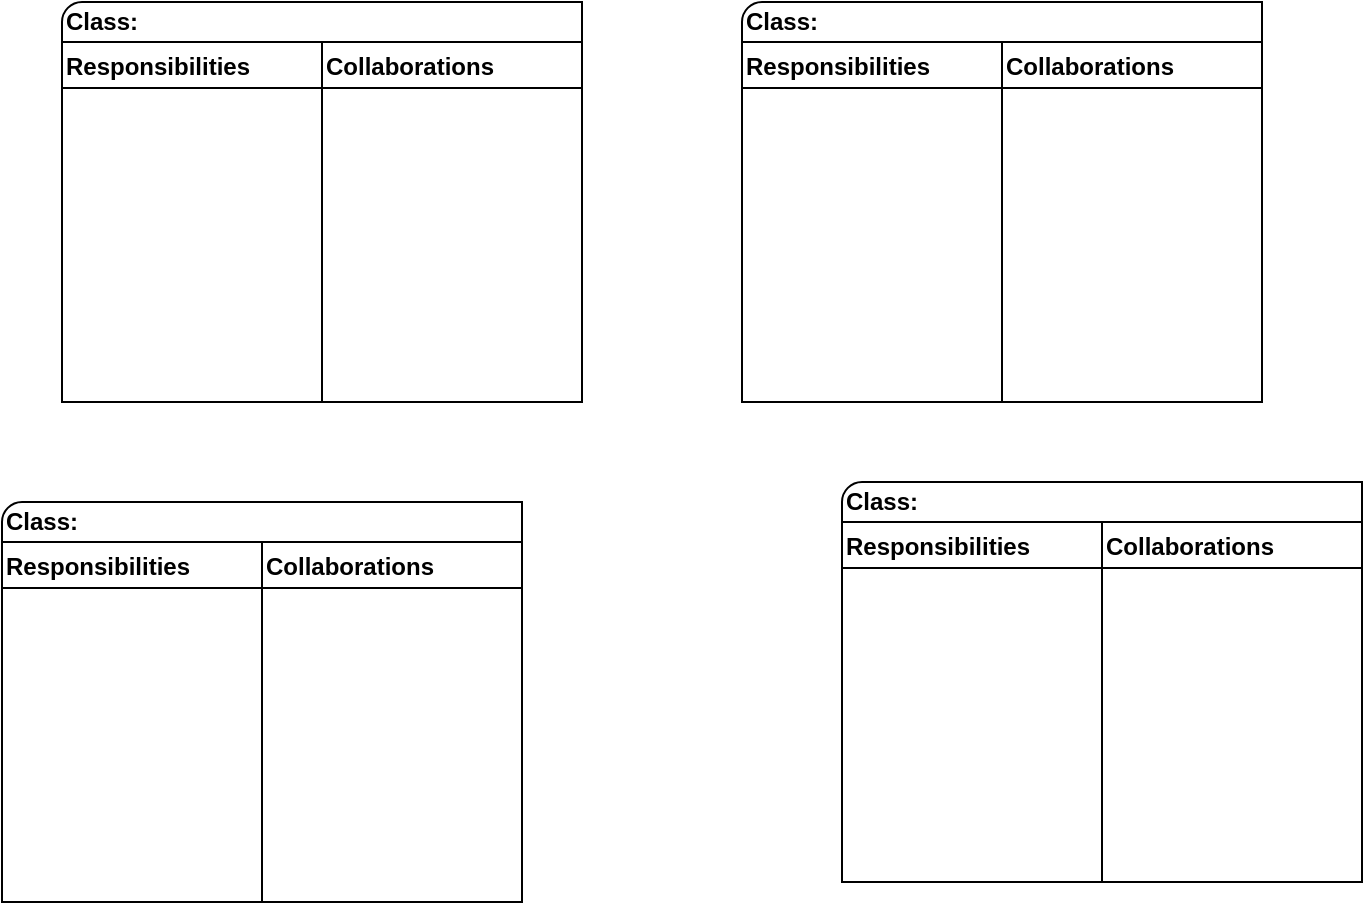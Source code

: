 <mxfile version="15.5.3" type="github">
  <diagram id="zpcQQFXpKKOXDBpBT5Iq" name="Page-1">
    <mxGraphModel dx="711" dy="859" grid="1" gridSize="10" guides="1" tooltips="1" connect="1" arrows="1" fold="1" page="1" pageScale="1" pageWidth="827" pageHeight="1169" math="0" shadow="0">
      <root>
        <mxCell id="0" />
        <mxCell id="1" parent="0" />
        <mxCell id="aV5-zZEt5HdxQ8EFgEAb-17" value="Responsibilities" style="swimlane;align=left;" vertex="1" parent="1">
          <mxGeometry x="60" y="80" width="130" height="180" as="geometry" />
        </mxCell>
        <mxCell id="aV5-zZEt5HdxQ8EFgEAb-18" value="Collaborations" style="swimlane;align=left;" vertex="1" parent="1">
          <mxGeometry x="190" y="80" width="130" height="180" as="geometry" />
        </mxCell>
        <mxCell id="aV5-zZEt5HdxQ8EFgEAb-22" value="&lt;b&gt;Class:&lt;/b&gt;" style="verticalLabelPosition=middle;verticalAlign=middle;html=1;shape=mxgraph.basic.corner_round_rect;dx=6;labelPosition=center;align=left;" vertex="1" parent="1">
          <mxGeometry x="60" y="60" width="260" height="20" as="geometry" />
        </mxCell>
        <mxCell id="aV5-zZEt5HdxQ8EFgEAb-23" value="Responsibilities" style="swimlane;align=left;" vertex="1" parent="1">
          <mxGeometry x="400" y="80" width="130" height="180" as="geometry" />
        </mxCell>
        <mxCell id="aV5-zZEt5HdxQ8EFgEAb-24" value="Collaborations" style="swimlane;align=left;" vertex="1" parent="1">
          <mxGeometry x="530" y="80" width="130" height="180" as="geometry" />
        </mxCell>
        <mxCell id="aV5-zZEt5HdxQ8EFgEAb-25" value="&lt;b&gt;Class:&lt;/b&gt;" style="verticalLabelPosition=middle;verticalAlign=middle;html=1;shape=mxgraph.basic.corner_round_rect;dx=6;labelPosition=center;align=left;" vertex="1" parent="1">
          <mxGeometry x="400" y="60" width="260" height="20" as="geometry" />
        </mxCell>
        <mxCell id="aV5-zZEt5HdxQ8EFgEAb-26" value="Responsibilities" style="swimlane;align=left;" vertex="1" parent="1">
          <mxGeometry x="30" y="330" width="130" height="180" as="geometry" />
        </mxCell>
        <mxCell id="aV5-zZEt5HdxQ8EFgEAb-27" value="Collaborations" style="swimlane;align=left;" vertex="1" parent="1">
          <mxGeometry x="160" y="330" width="130" height="180" as="geometry" />
        </mxCell>
        <mxCell id="aV5-zZEt5HdxQ8EFgEAb-28" value="&lt;b&gt;Class:&lt;/b&gt;" style="verticalLabelPosition=middle;verticalAlign=middle;html=1;shape=mxgraph.basic.corner_round_rect;dx=6;labelPosition=center;align=left;" vertex="1" parent="1">
          <mxGeometry x="30" y="310" width="260" height="20" as="geometry" />
        </mxCell>
        <mxCell id="aV5-zZEt5HdxQ8EFgEAb-29" value="Responsibilities" style="swimlane;align=left;" vertex="1" parent="1">
          <mxGeometry x="450" y="320" width="130" height="180" as="geometry" />
        </mxCell>
        <mxCell id="aV5-zZEt5HdxQ8EFgEAb-30" value="Collaborations" style="swimlane;align=left;" vertex="1" parent="1">
          <mxGeometry x="580" y="320" width="130" height="180" as="geometry" />
        </mxCell>
        <mxCell id="aV5-zZEt5HdxQ8EFgEAb-31" value="&lt;b&gt;Class:&lt;/b&gt;" style="verticalLabelPosition=middle;verticalAlign=middle;html=1;shape=mxgraph.basic.corner_round_rect;dx=6;labelPosition=center;align=left;" vertex="1" parent="1">
          <mxGeometry x="450" y="300" width="260" height="20" as="geometry" />
        </mxCell>
      </root>
    </mxGraphModel>
  </diagram>
</mxfile>
